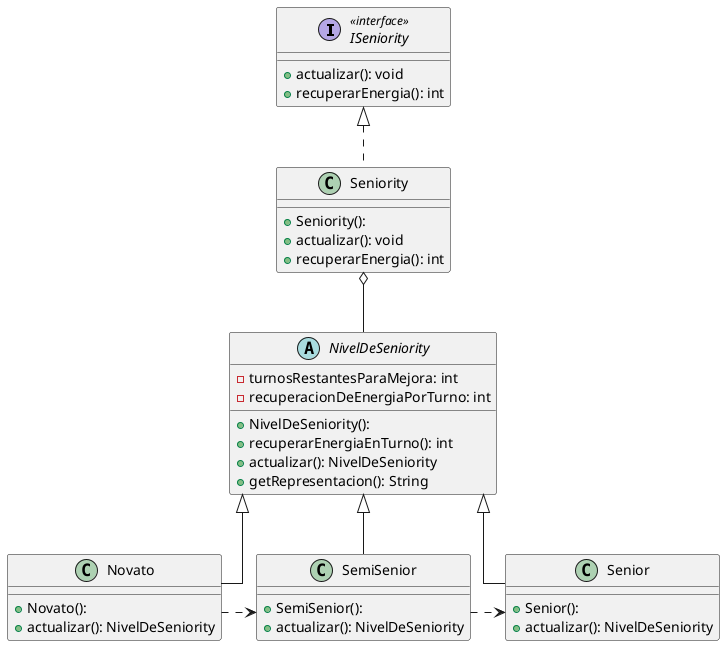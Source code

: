 @startuml

skinparam linetype ortho

interface ISeniority << interface >> {
  + actualizar(): void
  + recuperarEnergia(): int
}
Abstract class NivelDeSeniority {
   + NivelDeSeniority():
   - turnosRestantesParaMejora: int
   - recuperacionDeEnergiaPorTurno: int
   + recuperarEnergiaEnTurno(): int
   + actualizar(): NivelDeSeniority
   + getRepresentacion(): String
 }


class Novato {
  + Novato():
  + actualizar(): NivelDeSeniority
}
class SemiSenior {
  + SemiSenior():
  + actualizar(): NivelDeSeniority
}
class Senior {
  + Senior():
  + actualizar(): NivelDeSeniority
}
class Seniority {
  + Seniority():
  + actualizar(): void
  + recuperarEnergia(): int
}

NivelDeSeniority ^-- Novato
NivelDeSeniority ^-- SemiSenior
NivelDeSeniority ^-- Senior
Novato  .> SemiSenior
SemiSenior .> Senior
ISeniority  ^-.   Seniority
Seniority o-- NivelDeSeniority
@enduml
